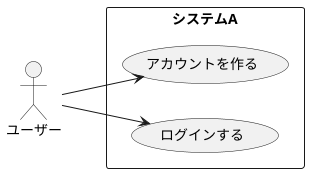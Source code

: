 @startuml

left to right direction
actor ユーザー
rectangle システムA {
  ユーザー --> (アカウントを作る)
  ユーザー --> (ログインする)
}

@enduml